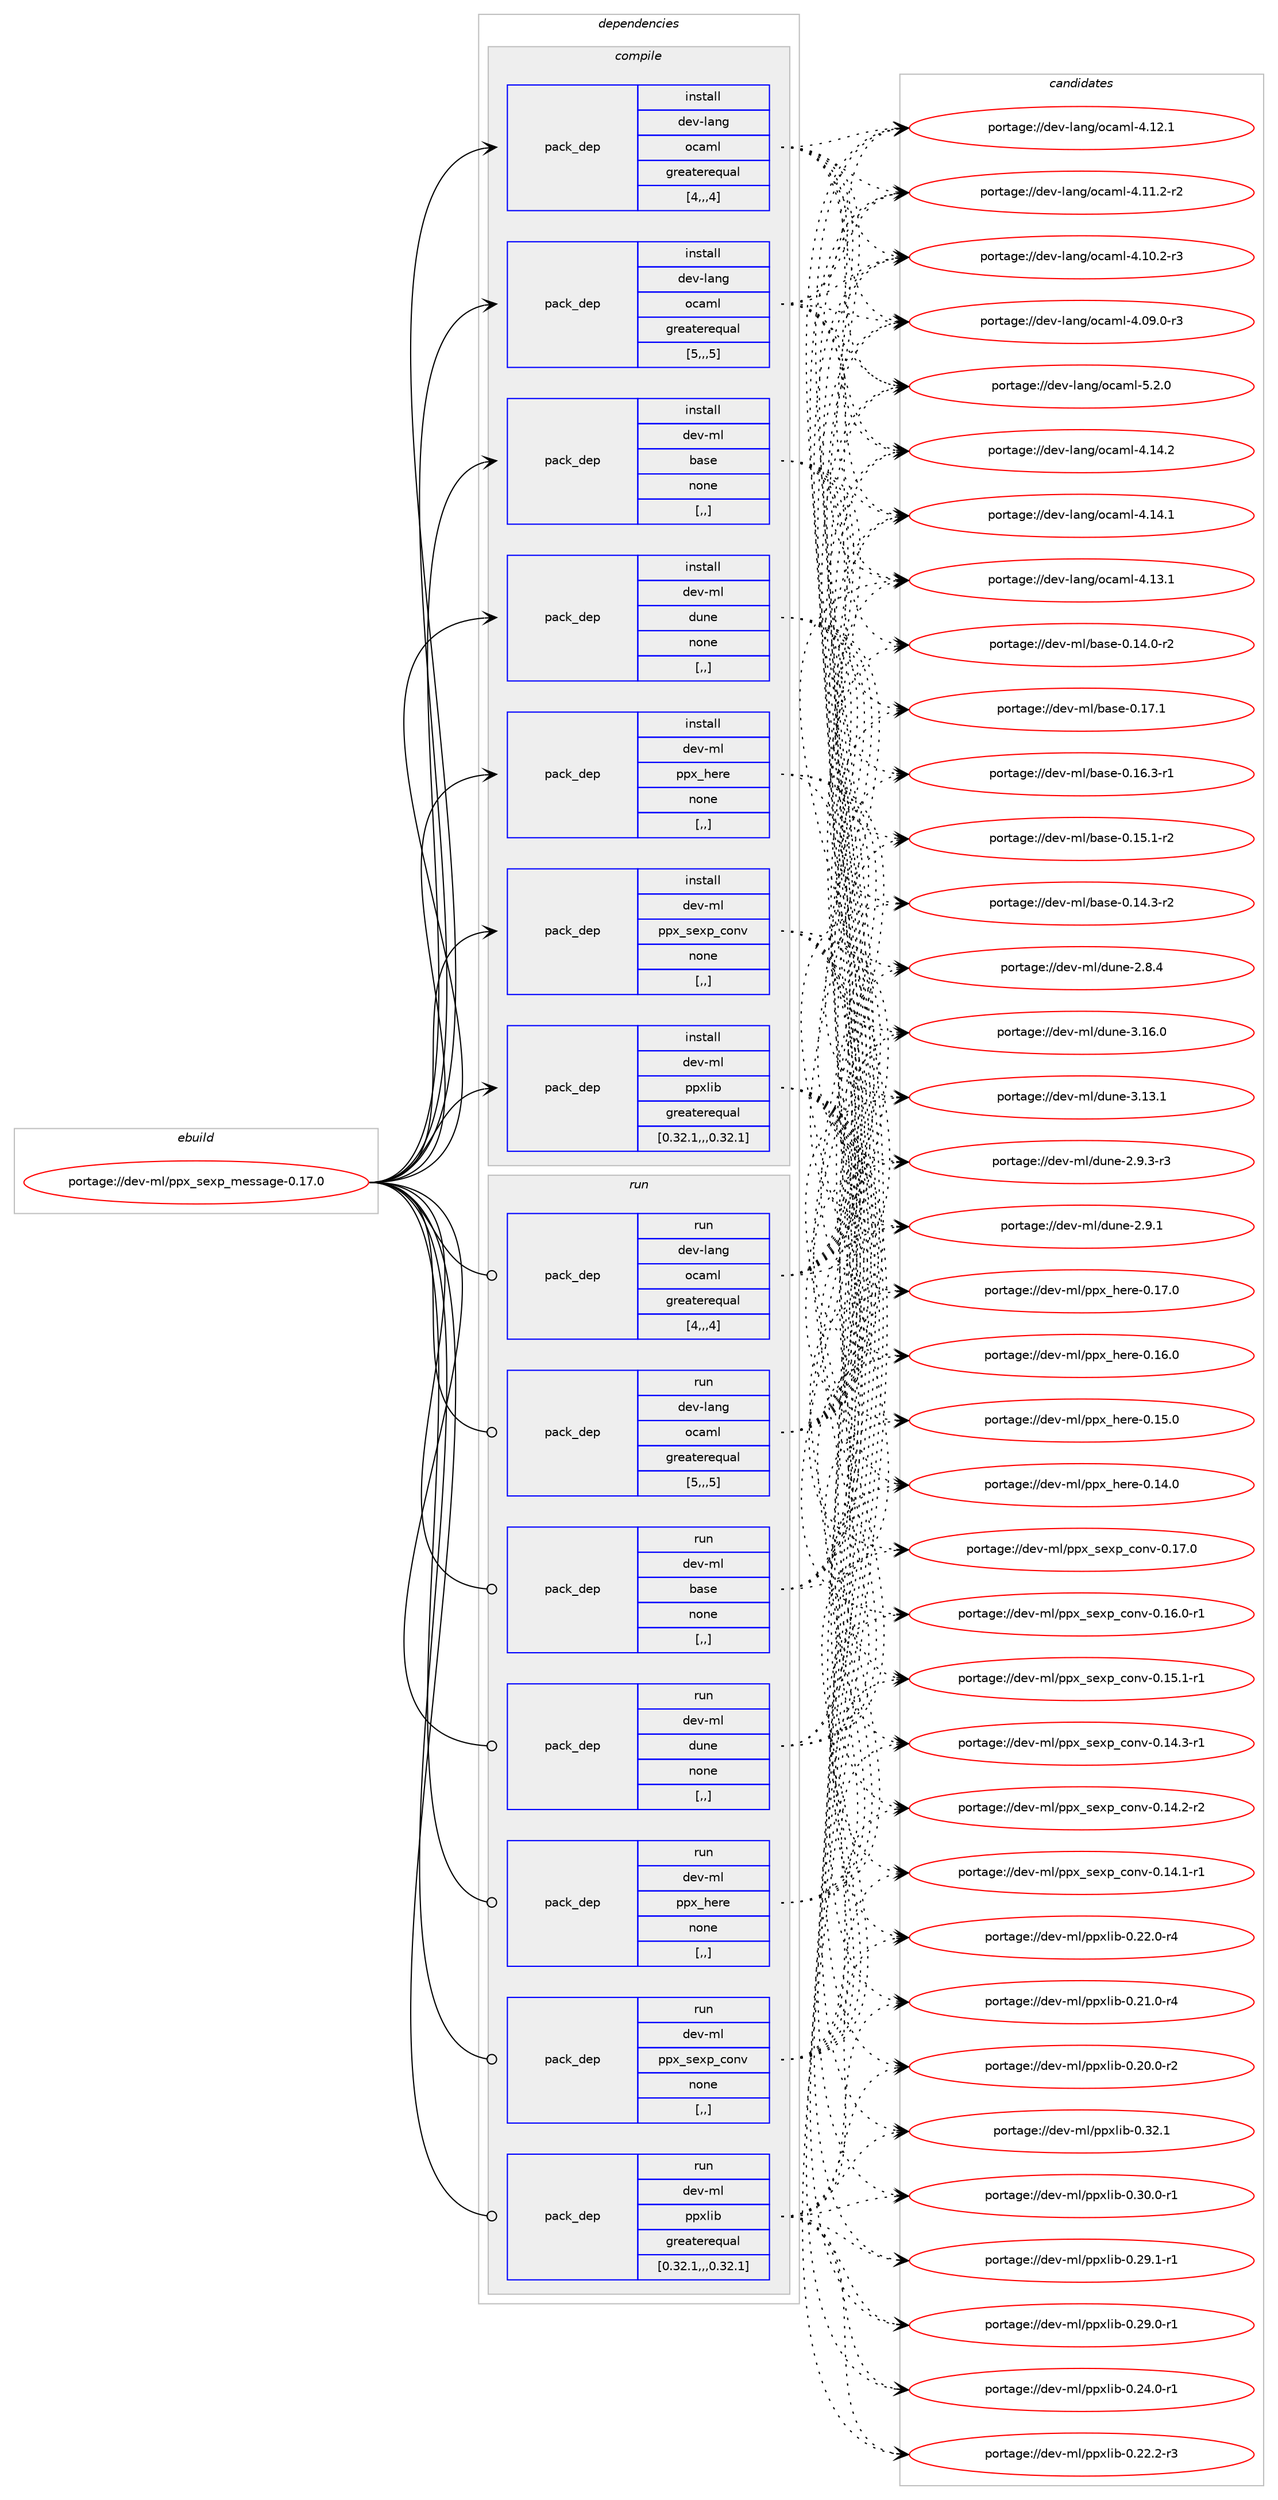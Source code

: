 digraph prolog {

# *************
# Graph options
# *************

newrank=true;
concentrate=true;
compound=true;
graph [rankdir=LR,fontname=Helvetica,fontsize=10,ranksep=1.5];#, ranksep=2.5, nodesep=0.2];
edge  [arrowhead=vee];
node  [fontname=Helvetica,fontsize=10];

# **********
# The ebuild
# **********

subgraph cluster_leftcol {
color=gray;
label=<<i>ebuild</i>>;
id [label="portage://dev-ml/ppx_sexp_message-0.17.0", color=red, width=4, href="../dev-ml/ppx_sexp_message-0.17.0.svg"];
}

# ****************
# The dependencies
# ****************

subgraph cluster_midcol {
color=gray;
label=<<i>dependencies</i>>;
subgraph cluster_compile {
fillcolor="#eeeeee";
style=filled;
label=<<i>compile</i>>;
subgraph pack453316 {
dependency618090 [label=<<TABLE BORDER="0" CELLBORDER="1" CELLSPACING="0" CELLPADDING="4" WIDTH="220"><TR><TD ROWSPAN="6" CELLPADDING="30">pack_dep</TD></TR><TR><TD WIDTH="110">install</TD></TR><TR><TD>dev-lang</TD></TR><TR><TD>ocaml</TD></TR><TR><TD>greaterequal</TD></TR><TR><TD>[4,,,4]</TD></TR></TABLE>>, shape=none, color=blue];
}
id:e -> dependency618090:w [weight=20,style="solid",arrowhead="vee"];
subgraph pack453317 {
dependency618091 [label=<<TABLE BORDER="0" CELLBORDER="1" CELLSPACING="0" CELLPADDING="4" WIDTH="220"><TR><TD ROWSPAN="6" CELLPADDING="30">pack_dep</TD></TR><TR><TD WIDTH="110">install</TD></TR><TR><TD>dev-lang</TD></TR><TR><TD>ocaml</TD></TR><TR><TD>greaterequal</TD></TR><TR><TD>[5,,,5]</TD></TR></TABLE>>, shape=none, color=blue];
}
id:e -> dependency618091:w [weight=20,style="solid",arrowhead="vee"];
subgraph pack453318 {
dependency618092 [label=<<TABLE BORDER="0" CELLBORDER="1" CELLSPACING="0" CELLPADDING="4" WIDTH="220"><TR><TD ROWSPAN="6" CELLPADDING="30">pack_dep</TD></TR><TR><TD WIDTH="110">install</TD></TR><TR><TD>dev-ml</TD></TR><TR><TD>base</TD></TR><TR><TD>none</TD></TR><TR><TD>[,,]</TD></TR></TABLE>>, shape=none, color=blue];
}
id:e -> dependency618092:w [weight=20,style="solid",arrowhead="vee"];
subgraph pack453319 {
dependency618093 [label=<<TABLE BORDER="0" CELLBORDER="1" CELLSPACING="0" CELLPADDING="4" WIDTH="220"><TR><TD ROWSPAN="6" CELLPADDING="30">pack_dep</TD></TR><TR><TD WIDTH="110">install</TD></TR><TR><TD>dev-ml</TD></TR><TR><TD>dune</TD></TR><TR><TD>none</TD></TR><TR><TD>[,,]</TD></TR></TABLE>>, shape=none, color=blue];
}
id:e -> dependency618093:w [weight=20,style="solid",arrowhead="vee"];
subgraph pack453320 {
dependency618094 [label=<<TABLE BORDER="0" CELLBORDER="1" CELLSPACING="0" CELLPADDING="4" WIDTH="220"><TR><TD ROWSPAN="6" CELLPADDING="30">pack_dep</TD></TR><TR><TD WIDTH="110">install</TD></TR><TR><TD>dev-ml</TD></TR><TR><TD>ppx_here</TD></TR><TR><TD>none</TD></TR><TR><TD>[,,]</TD></TR></TABLE>>, shape=none, color=blue];
}
id:e -> dependency618094:w [weight=20,style="solid",arrowhead="vee"];
subgraph pack453321 {
dependency618095 [label=<<TABLE BORDER="0" CELLBORDER="1" CELLSPACING="0" CELLPADDING="4" WIDTH="220"><TR><TD ROWSPAN="6" CELLPADDING="30">pack_dep</TD></TR><TR><TD WIDTH="110">install</TD></TR><TR><TD>dev-ml</TD></TR><TR><TD>ppx_sexp_conv</TD></TR><TR><TD>none</TD></TR><TR><TD>[,,]</TD></TR></TABLE>>, shape=none, color=blue];
}
id:e -> dependency618095:w [weight=20,style="solid",arrowhead="vee"];
subgraph pack453322 {
dependency618096 [label=<<TABLE BORDER="0" CELLBORDER="1" CELLSPACING="0" CELLPADDING="4" WIDTH="220"><TR><TD ROWSPAN="6" CELLPADDING="30">pack_dep</TD></TR><TR><TD WIDTH="110">install</TD></TR><TR><TD>dev-ml</TD></TR><TR><TD>ppxlib</TD></TR><TR><TD>greaterequal</TD></TR><TR><TD>[0.32.1,,,0.32.1]</TD></TR></TABLE>>, shape=none, color=blue];
}
id:e -> dependency618096:w [weight=20,style="solid",arrowhead="vee"];
}
subgraph cluster_compileandrun {
fillcolor="#eeeeee";
style=filled;
label=<<i>compile and run</i>>;
}
subgraph cluster_run {
fillcolor="#eeeeee";
style=filled;
label=<<i>run</i>>;
subgraph pack453323 {
dependency618097 [label=<<TABLE BORDER="0" CELLBORDER="1" CELLSPACING="0" CELLPADDING="4" WIDTH="220"><TR><TD ROWSPAN="6" CELLPADDING="30">pack_dep</TD></TR><TR><TD WIDTH="110">run</TD></TR><TR><TD>dev-lang</TD></TR><TR><TD>ocaml</TD></TR><TR><TD>greaterequal</TD></TR><TR><TD>[4,,,4]</TD></TR></TABLE>>, shape=none, color=blue];
}
id:e -> dependency618097:w [weight=20,style="solid",arrowhead="odot"];
subgraph pack453324 {
dependency618098 [label=<<TABLE BORDER="0" CELLBORDER="1" CELLSPACING="0" CELLPADDING="4" WIDTH="220"><TR><TD ROWSPAN="6" CELLPADDING="30">pack_dep</TD></TR><TR><TD WIDTH="110">run</TD></TR><TR><TD>dev-lang</TD></TR><TR><TD>ocaml</TD></TR><TR><TD>greaterequal</TD></TR><TR><TD>[5,,,5]</TD></TR></TABLE>>, shape=none, color=blue];
}
id:e -> dependency618098:w [weight=20,style="solid",arrowhead="odot"];
subgraph pack453325 {
dependency618099 [label=<<TABLE BORDER="0" CELLBORDER="1" CELLSPACING="0" CELLPADDING="4" WIDTH="220"><TR><TD ROWSPAN="6" CELLPADDING="30">pack_dep</TD></TR><TR><TD WIDTH="110">run</TD></TR><TR><TD>dev-ml</TD></TR><TR><TD>base</TD></TR><TR><TD>none</TD></TR><TR><TD>[,,]</TD></TR></TABLE>>, shape=none, color=blue];
}
id:e -> dependency618099:w [weight=20,style="solid",arrowhead="odot"];
subgraph pack453326 {
dependency618100 [label=<<TABLE BORDER="0" CELLBORDER="1" CELLSPACING="0" CELLPADDING="4" WIDTH="220"><TR><TD ROWSPAN="6" CELLPADDING="30">pack_dep</TD></TR><TR><TD WIDTH="110">run</TD></TR><TR><TD>dev-ml</TD></TR><TR><TD>dune</TD></TR><TR><TD>none</TD></TR><TR><TD>[,,]</TD></TR></TABLE>>, shape=none, color=blue];
}
id:e -> dependency618100:w [weight=20,style="solid",arrowhead="odot"];
subgraph pack453327 {
dependency618101 [label=<<TABLE BORDER="0" CELLBORDER="1" CELLSPACING="0" CELLPADDING="4" WIDTH="220"><TR><TD ROWSPAN="6" CELLPADDING="30">pack_dep</TD></TR><TR><TD WIDTH="110">run</TD></TR><TR><TD>dev-ml</TD></TR><TR><TD>ppx_here</TD></TR><TR><TD>none</TD></TR><TR><TD>[,,]</TD></TR></TABLE>>, shape=none, color=blue];
}
id:e -> dependency618101:w [weight=20,style="solid",arrowhead="odot"];
subgraph pack453328 {
dependency618102 [label=<<TABLE BORDER="0" CELLBORDER="1" CELLSPACING="0" CELLPADDING="4" WIDTH="220"><TR><TD ROWSPAN="6" CELLPADDING="30">pack_dep</TD></TR><TR><TD WIDTH="110">run</TD></TR><TR><TD>dev-ml</TD></TR><TR><TD>ppx_sexp_conv</TD></TR><TR><TD>none</TD></TR><TR><TD>[,,]</TD></TR></TABLE>>, shape=none, color=blue];
}
id:e -> dependency618102:w [weight=20,style="solid",arrowhead="odot"];
subgraph pack453329 {
dependency618103 [label=<<TABLE BORDER="0" CELLBORDER="1" CELLSPACING="0" CELLPADDING="4" WIDTH="220"><TR><TD ROWSPAN="6" CELLPADDING="30">pack_dep</TD></TR><TR><TD WIDTH="110">run</TD></TR><TR><TD>dev-ml</TD></TR><TR><TD>ppxlib</TD></TR><TR><TD>greaterequal</TD></TR><TR><TD>[0.32.1,,,0.32.1]</TD></TR></TABLE>>, shape=none, color=blue];
}
id:e -> dependency618103:w [weight=20,style="solid",arrowhead="odot"];
}
}

# **************
# The candidates
# **************

subgraph cluster_choices {
rank=same;
color=gray;
label=<<i>candidates</i>>;

subgraph choice453316 {
color=black;
nodesep=1;
choice1001011184510897110103471119997109108455346504648 [label="portage://dev-lang/ocaml-5.2.0", color=red, width=4,href="../dev-lang/ocaml-5.2.0.svg"];
choice100101118451089711010347111999710910845524649524650 [label="portage://dev-lang/ocaml-4.14.2", color=red, width=4,href="../dev-lang/ocaml-4.14.2.svg"];
choice100101118451089711010347111999710910845524649524649 [label="portage://dev-lang/ocaml-4.14.1", color=red, width=4,href="../dev-lang/ocaml-4.14.1.svg"];
choice100101118451089711010347111999710910845524649514649 [label="portage://dev-lang/ocaml-4.13.1", color=red, width=4,href="../dev-lang/ocaml-4.13.1.svg"];
choice100101118451089711010347111999710910845524649504649 [label="portage://dev-lang/ocaml-4.12.1", color=red, width=4,href="../dev-lang/ocaml-4.12.1.svg"];
choice1001011184510897110103471119997109108455246494946504511450 [label="portage://dev-lang/ocaml-4.11.2-r2", color=red, width=4,href="../dev-lang/ocaml-4.11.2-r2.svg"];
choice1001011184510897110103471119997109108455246494846504511451 [label="portage://dev-lang/ocaml-4.10.2-r3", color=red, width=4,href="../dev-lang/ocaml-4.10.2-r3.svg"];
choice1001011184510897110103471119997109108455246485746484511451 [label="portage://dev-lang/ocaml-4.09.0-r3", color=red, width=4,href="../dev-lang/ocaml-4.09.0-r3.svg"];
dependency618090:e -> choice1001011184510897110103471119997109108455346504648:w [style=dotted,weight="100"];
dependency618090:e -> choice100101118451089711010347111999710910845524649524650:w [style=dotted,weight="100"];
dependency618090:e -> choice100101118451089711010347111999710910845524649524649:w [style=dotted,weight="100"];
dependency618090:e -> choice100101118451089711010347111999710910845524649514649:w [style=dotted,weight="100"];
dependency618090:e -> choice100101118451089711010347111999710910845524649504649:w [style=dotted,weight="100"];
dependency618090:e -> choice1001011184510897110103471119997109108455246494946504511450:w [style=dotted,weight="100"];
dependency618090:e -> choice1001011184510897110103471119997109108455246494846504511451:w [style=dotted,weight="100"];
dependency618090:e -> choice1001011184510897110103471119997109108455246485746484511451:w [style=dotted,weight="100"];
}
subgraph choice453317 {
color=black;
nodesep=1;
choice1001011184510897110103471119997109108455346504648 [label="portage://dev-lang/ocaml-5.2.0", color=red, width=4,href="../dev-lang/ocaml-5.2.0.svg"];
choice100101118451089711010347111999710910845524649524650 [label="portage://dev-lang/ocaml-4.14.2", color=red, width=4,href="../dev-lang/ocaml-4.14.2.svg"];
choice100101118451089711010347111999710910845524649524649 [label="portage://dev-lang/ocaml-4.14.1", color=red, width=4,href="../dev-lang/ocaml-4.14.1.svg"];
choice100101118451089711010347111999710910845524649514649 [label="portage://dev-lang/ocaml-4.13.1", color=red, width=4,href="../dev-lang/ocaml-4.13.1.svg"];
choice100101118451089711010347111999710910845524649504649 [label="portage://dev-lang/ocaml-4.12.1", color=red, width=4,href="../dev-lang/ocaml-4.12.1.svg"];
choice1001011184510897110103471119997109108455246494946504511450 [label="portage://dev-lang/ocaml-4.11.2-r2", color=red, width=4,href="../dev-lang/ocaml-4.11.2-r2.svg"];
choice1001011184510897110103471119997109108455246494846504511451 [label="portage://dev-lang/ocaml-4.10.2-r3", color=red, width=4,href="../dev-lang/ocaml-4.10.2-r3.svg"];
choice1001011184510897110103471119997109108455246485746484511451 [label="portage://dev-lang/ocaml-4.09.0-r3", color=red, width=4,href="../dev-lang/ocaml-4.09.0-r3.svg"];
dependency618091:e -> choice1001011184510897110103471119997109108455346504648:w [style=dotted,weight="100"];
dependency618091:e -> choice100101118451089711010347111999710910845524649524650:w [style=dotted,weight="100"];
dependency618091:e -> choice100101118451089711010347111999710910845524649524649:w [style=dotted,weight="100"];
dependency618091:e -> choice100101118451089711010347111999710910845524649514649:w [style=dotted,weight="100"];
dependency618091:e -> choice100101118451089711010347111999710910845524649504649:w [style=dotted,weight="100"];
dependency618091:e -> choice1001011184510897110103471119997109108455246494946504511450:w [style=dotted,weight="100"];
dependency618091:e -> choice1001011184510897110103471119997109108455246494846504511451:w [style=dotted,weight="100"];
dependency618091:e -> choice1001011184510897110103471119997109108455246485746484511451:w [style=dotted,weight="100"];
}
subgraph choice453318 {
color=black;
nodesep=1;
choice1001011184510910847989711510145484649554649 [label="portage://dev-ml/base-0.17.1", color=red, width=4,href="../dev-ml/base-0.17.1.svg"];
choice10010111845109108479897115101454846495446514511449 [label="portage://dev-ml/base-0.16.3-r1", color=red, width=4,href="../dev-ml/base-0.16.3-r1.svg"];
choice10010111845109108479897115101454846495346494511450 [label="portage://dev-ml/base-0.15.1-r2", color=red, width=4,href="../dev-ml/base-0.15.1-r2.svg"];
choice10010111845109108479897115101454846495246514511450 [label="portage://dev-ml/base-0.14.3-r2", color=red, width=4,href="../dev-ml/base-0.14.3-r2.svg"];
choice10010111845109108479897115101454846495246484511450 [label="portage://dev-ml/base-0.14.0-r2", color=red, width=4,href="../dev-ml/base-0.14.0-r2.svg"];
dependency618092:e -> choice1001011184510910847989711510145484649554649:w [style=dotted,weight="100"];
dependency618092:e -> choice10010111845109108479897115101454846495446514511449:w [style=dotted,weight="100"];
dependency618092:e -> choice10010111845109108479897115101454846495346494511450:w [style=dotted,weight="100"];
dependency618092:e -> choice10010111845109108479897115101454846495246514511450:w [style=dotted,weight="100"];
dependency618092:e -> choice10010111845109108479897115101454846495246484511450:w [style=dotted,weight="100"];
}
subgraph choice453319 {
color=black;
nodesep=1;
choice100101118451091084710011711010145514649544648 [label="portage://dev-ml/dune-3.16.0", color=red, width=4,href="../dev-ml/dune-3.16.0.svg"];
choice100101118451091084710011711010145514649514649 [label="portage://dev-ml/dune-3.13.1", color=red, width=4,href="../dev-ml/dune-3.13.1.svg"];
choice10010111845109108471001171101014550465746514511451 [label="portage://dev-ml/dune-2.9.3-r3", color=red, width=4,href="../dev-ml/dune-2.9.3-r3.svg"];
choice1001011184510910847100117110101455046574649 [label="portage://dev-ml/dune-2.9.1", color=red, width=4,href="../dev-ml/dune-2.9.1.svg"];
choice1001011184510910847100117110101455046564652 [label="portage://dev-ml/dune-2.8.4", color=red, width=4,href="../dev-ml/dune-2.8.4.svg"];
dependency618093:e -> choice100101118451091084710011711010145514649544648:w [style=dotted,weight="100"];
dependency618093:e -> choice100101118451091084710011711010145514649514649:w [style=dotted,weight="100"];
dependency618093:e -> choice10010111845109108471001171101014550465746514511451:w [style=dotted,weight="100"];
dependency618093:e -> choice1001011184510910847100117110101455046574649:w [style=dotted,weight="100"];
dependency618093:e -> choice1001011184510910847100117110101455046564652:w [style=dotted,weight="100"];
}
subgraph choice453320 {
color=black;
nodesep=1;
choice10010111845109108471121121209510410111410145484649554648 [label="portage://dev-ml/ppx_here-0.17.0", color=red, width=4,href="../dev-ml/ppx_here-0.17.0.svg"];
choice10010111845109108471121121209510410111410145484649544648 [label="portage://dev-ml/ppx_here-0.16.0", color=red, width=4,href="../dev-ml/ppx_here-0.16.0.svg"];
choice10010111845109108471121121209510410111410145484649534648 [label="portage://dev-ml/ppx_here-0.15.0", color=red, width=4,href="../dev-ml/ppx_here-0.15.0.svg"];
choice10010111845109108471121121209510410111410145484649524648 [label="portage://dev-ml/ppx_here-0.14.0", color=red, width=4,href="../dev-ml/ppx_here-0.14.0.svg"];
dependency618094:e -> choice10010111845109108471121121209510410111410145484649554648:w [style=dotted,weight="100"];
dependency618094:e -> choice10010111845109108471121121209510410111410145484649544648:w [style=dotted,weight="100"];
dependency618094:e -> choice10010111845109108471121121209510410111410145484649534648:w [style=dotted,weight="100"];
dependency618094:e -> choice10010111845109108471121121209510410111410145484649524648:w [style=dotted,weight="100"];
}
subgraph choice453321 {
color=black;
nodesep=1;
choice100101118451091084711211212095115101120112959911111011845484649554648 [label="portage://dev-ml/ppx_sexp_conv-0.17.0", color=red, width=4,href="../dev-ml/ppx_sexp_conv-0.17.0.svg"];
choice1001011184510910847112112120951151011201129599111110118454846495446484511449 [label="portage://dev-ml/ppx_sexp_conv-0.16.0-r1", color=red, width=4,href="../dev-ml/ppx_sexp_conv-0.16.0-r1.svg"];
choice1001011184510910847112112120951151011201129599111110118454846495346494511449 [label="portage://dev-ml/ppx_sexp_conv-0.15.1-r1", color=red, width=4,href="../dev-ml/ppx_sexp_conv-0.15.1-r1.svg"];
choice1001011184510910847112112120951151011201129599111110118454846495246514511449 [label="portage://dev-ml/ppx_sexp_conv-0.14.3-r1", color=red, width=4,href="../dev-ml/ppx_sexp_conv-0.14.3-r1.svg"];
choice1001011184510910847112112120951151011201129599111110118454846495246504511450 [label="portage://dev-ml/ppx_sexp_conv-0.14.2-r2", color=red, width=4,href="../dev-ml/ppx_sexp_conv-0.14.2-r2.svg"];
choice1001011184510910847112112120951151011201129599111110118454846495246494511449 [label="portage://dev-ml/ppx_sexp_conv-0.14.1-r1", color=red, width=4,href="../dev-ml/ppx_sexp_conv-0.14.1-r1.svg"];
dependency618095:e -> choice100101118451091084711211212095115101120112959911111011845484649554648:w [style=dotted,weight="100"];
dependency618095:e -> choice1001011184510910847112112120951151011201129599111110118454846495446484511449:w [style=dotted,weight="100"];
dependency618095:e -> choice1001011184510910847112112120951151011201129599111110118454846495346494511449:w [style=dotted,weight="100"];
dependency618095:e -> choice1001011184510910847112112120951151011201129599111110118454846495246514511449:w [style=dotted,weight="100"];
dependency618095:e -> choice1001011184510910847112112120951151011201129599111110118454846495246504511450:w [style=dotted,weight="100"];
dependency618095:e -> choice1001011184510910847112112120951151011201129599111110118454846495246494511449:w [style=dotted,weight="100"];
}
subgraph choice453322 {
color=black;
nodesep=1;
choice10010111845109108471121121201081059845484651504649 [label="portage://dev-ml/ppxlib-0.32.1", color=red, width=4,href="../dev-ml/ppxlib-0.32.1.svg"];
choice100101118451091084711211212010810598454846514846484511449 [label="portage://dev-ml/ppxlib-0.30.0-r1", color=red, width=4,href="../dev-ml/ppxlib-0.30.0-r1.svg"];
choice100101118451091084711211212010810598454846505746494511449 [label="portage://dev-ml/ppxlib-0.29.1-r1", color=red, width=4,href="../dev-ml/ppxlib-0.29.1-r1.svg"];
choice100101118451091084711211212010810598454846505746484511449 [label="portage://dev-ml/ppxlib-0.29.0-r1", color=red, width=4,href="../dev-ml/ppxlib-0.29.0-r1.svg"];
choice100101118451091084711211212010810598454846505246484511449 [label="portage://dev-ml/ppxlib-0.24.0-r1", color=red, width=4,href="../dev-ml/ppxlib-0.24.0-r1.svg"];
choice100101118451091084711211212010810598454846505046504511451 [label="portage://dev-ml/ppxlib-0.22.2-r3", color=red, width=4,href="../dev-ml/ppxlib-0.22.2-r3.svg"];
choice100101118451091084711211212010810598454846505046484511452 [label="portage://dev-ml/ppxlib-0.22.0-r4", color=red, width=4,href="../dev-ml/ppxlib-0.22.0-r4.svg"];
choice100101118451091084711211212010810598454846504946484511452 [label="portage://dev-ml/ppxlib-0.21.0-r4", color=red, width=4,href="../dev-ml/ppxlib-0.21.0-r4.svg"];
choice100101118451091084711211212010810598454846504846484511450 [label="portage://dev-ml/ppxlib-0.20.0-r2", color=red, width=4,href="../dev-ml/ppxlib-0.20.0-r2.svg"];
dependency618096:e -> choice10010111845109108471121121201081059845484651504649:w [style=dotted,weight="100"];
dependency618096:e -> choice100101118451091084711211212010810598454846514846484511449:w [style=dotted,weight="100"];
dependency618096:e -> choice100101118451091084711211212010810598454846505746494511449:w [style=dotted,weight="100"];
dependency618096:e -> choice100101118451091084711211212010810598454846505746484511449:w [style=dotted,weight="100"];
dependency618096:e -> choice100101118451091084711211212010810598454846505246484511449:w [style=dotted,weight="100"];
dependency618096:e -> choice100101118451091084711211212010810598454846505046504511451:w [style=dotted,weight="100"];
dependency618096:e -> choice100101118451091084711211212010810598454846505046484511452:w [style=dotted,weight="100"];
dependency618096:e -> choice100101118451091084711211212010810598454846504946484511452:w [style=dotted,weight="100"];
dependency618096:e -> choice100101118451091084711211212010810598454846504846484511450:w [style=dotted,weight="100"];
}
subgraph choice453323 {
color=black;
nodesep=1;
choice1001011184510897110103471119997109108455346504648 [label="portage://dev-lang/ocaml-5.2.0", color=red, width=4,href="../dev-lang/ocaml-5.2.0.svg"];
choice100101118451089711010347111999710910845524649524650 [label="portage://dev-lang/ocaml-4.14.2", color=red, width=4,href="../dev-lang/ocaml-4.14.2.svg"];
choice100101118451089711010347111999710910845524649524649 [label="portage://dev-lang/ocaml-4.14.1", color=red, width=4,href="../dev-lang/ocaml-4.14.1.svg"];
choice100101118451089711010347111999710910845524649514649 [label="portage://dev-lang/ocaml-4.13.1", color=red, width=4,href="../dev-lang/ocaml-4.13.1.svg"];
choice100101118451089711010347111999710910845524649504649 [label="portage://dev-lang/ocaml-4.12.1", color=red, width=4,href="../dev-lang/ocaml-4.12.1.svg"];
choice1001011184510897110103471119997109108455246494946504511450 [label="portage://dev-lang/ocaml-4.11.2-r2", color=red, width=4,href="../dev-lang/ocaml-4.11.2-r2.svg"];
choice1001011184510897110103471119997109108455246494846504511451 [label="portage://dev-lang/ocaml-4.10.2-r3", color=red, width=4,href="../dev-lang/ocaml-4.10.2-r3.svg"];
choice1001011184510897110103471119997109108455246485746484511451 [label="portage://dev-lang/ocaml-4.09.0-r3", color=red, width=4,href="../dev-lang/ocaml-4.09.0-r3.svg"];
dependency618097:e -> choice1001011184510897110103471119997109108455346504648:w [style=dotted,weight="100"];
dependency618097:e -> choice100101118451089711010347111999710910845524649524650:w [style=dotted,weight="100"];
dependency618097:e -> choice100101118451089711010347111999710910845524649524649:w [style=dotted,weight="100"];
dependency618097:e -> choice100101118451089711010347111999710910845524649514649:w [style=dotted,weight="100"];
dependency618097:e -> choice100101118451089711010347111999710910845524649504649:w [style=dotted,weight="100"];
dependency618097:e -> choice1001011184510897110103471119997109108455246494946504511450:w [style=dotted,weight="100"];
dependency618097:e -> choice1001011184510897110103471119997109108455246494846504511451:w [style=dotted,weight="100"];
dependency618097:e -> choice1001011184510897110103471119997109108455246485746484511451:w [style=dotted,weight="100"];
}
subgraph choice453324 {
color=black;
nodesep=1;
choice1001011184510897110103471119997109108455346504648 [label="portage://dev-lang/ocaml-5.2.0", color=red, width=4,href="../dev-lang/ocaml-5.2.0.svg"];
choice100101118451089711010347111999710910845524649524650 [label="portage://dev-lang/ocaml-4.14.2", color=red, width=4,href="../dev-lang/ocaml-4.14.2.svg"];
choice100101118451089711010347111999710910845524649524649 [label="portage://dev-lang/ocaml-4.14.1", color=red, width=4,href="../dev-lang/ocaml-4.14.1.svg"];
choice100101118451089711010347111999710910845524649514649 [label="portage://dev-lang/ocaml-4.13.1", color=red, width=4,href="../dev-lang/ocaml-4.13.1.svg"];
choice100101118451089711010347111999710910845524649504649 [label="portage://dev-lang/ocaml-4.12.1", color=red, width=4,href="../dev-lang/ocaml-4.12.1.svg"];
choice1001011184510897110103471119997109108455246494946504511450 [label="portage://dev-lang/ocaml-4.11.2-r2", color=red, width=4,href="../dev-lang/ocaml-4.11.2-r2.svg"];
choice1001011184510897110103471119997109108455246494846504511451 [label="portage://dev-lang/ocaml-4.10.2-r3", color=red, width=4,href="../dev-lang/ocaml-4.10.2-r3.svg"];
choice1001011184510897110103471119997109108455246485746484511451 [label="portage://dev-lang/ocaml-4.09.0-r3", color=red, width=4,href="../dev-lang/ocaml-4.09.0-r3.svg"];
dependency618098:e -> choice1001011184510897110103471119997109108455346504648:w [style=dotted,weight="100"];
dependency618098:e -> choice100101118451089711010347111999710910845524649524650:w [style=dotted,weight="100"];
dependency618098:e -> choice100101118451089711010347111999710910845524649524649:w [style=dotted,weight="100"];
dependency618098:e -> choice100101118451089711010347111999710910845524649514649:w [style=dotted,weight="100"];
dependency618098:e -> choice100101118451089711010347111999710910845524649504649:w [style=dotted,weight="100"];
dependency618098:e -> choice1001011184510897110103471119997109108455246494946504511450:w [style=dotted,weight="100"];
dependency618098:e -> choice1001011184510897110103471119997109108455246494846504511451:w [style=dotted,weight="100"];
dependency618098:e -> choice1001011184510897110103471119997109108455246485746484511451:w [style=dotted,weight="100"];
}
subgraph choice453325 {
color=black;
nodesep=1;
choice1001011184510910847989711510145484649554649 [label="portage://dev-ml/base-0.17.1", color=red, width=4,href="../dev-ml/base-0.17.1.svg"];
choice10010111845109108479897115101454846495446514511449 [label="portage://dev-ml/base-0.16.3-r1", color=red, width=4,href="../dev-ml/base-0.16.3-r1.svg"];
choice10010111845109108479897115101454846495346494511450 [label="portage://dev-ml/base-0.15.1-r2", color=red, width=4,href="../dev-ml/base-0.15.1-r2.svg"];
choice10010111845109108479897115101454846495246514511450 [label="portage://dev-ml/base-0.14.3-r2", color=red, width=4,href="../dev-ml/base-0.14.3-r2.svg"];
choice10010111845109108479897115101454846495246484511450 [label="portage://dev-ml/base-0.14.0-r2", color=red, width=4,href="../dev-ml/base-0.14.0-r2.svg"];
dependency618099:e -> choice1001011184510910847989711510145484649554649:w [style=dotted,weight="100"];
dependency618099:e -> choice10010111845109108479897115101454846495446514511449:w [style=dotted,weight="100"];
dependency618099:e -> choice10010111845109108479897115101454846495346494511450:w [style=dotted,weight="100"];
dependency618099:e -> choice10010111845109108479897115101454846495246514511450:w [style=dotted,weight="100"];
dependency618099:e -> choice10010111845109108479897115101454846495246484511450:w [style=dotted,weight="100"];
}
subgraph choice453326 {
color=black;
nodesep=1;
choice100101118451091084710011711010145514649544648 [label="portage://dev-ml/dune-3.16.0", color=red, width=4,href="../dev-ml/dune-3.16.0.svg"];
choice100101118451091084710011711010145514649514649 [label="portage://dev-ml/dune-3.13.1", color=red, width=4,href="../dev-ml/dune-3.13.1.svg"];
choice10010111845109108471001171101014550465746514511451 [label="portage://dev-ml/dune-2.9.3-r3", color=red, width=4,href="../dev-ml/dune-2.9.3-r3.svg"];
choice1001011184510910847100117110101455046574649 [label="portage://dev-ml/dune-2.9.1", color=red, width=4,href="../dev-ml/dune-2.9.1.svg"];
choice1001011184510910847100117110101455046564652 [label="portage://dev-ml/dune-2.8.4", color=red, width=4,href="../dev-ml/dune-2.8.4.svg"];
dependency618100:e -> choice100101118451091084710011711010145514649544648:w [style=dotted,weight="100"];
dependency618100:e -> choice100101118451091084710011711010145514649514649:w [style=dotted,weight="100"];
dependency618100:e -> choice10010111845109108471001171101014550465746514511451:w [style=dotted,weight="100"];
dependency618100:e -> choice1001011184510910847100117110101455046574649:w [style=dotted,weight="100"];
dependency618100:e -> choice1001011184510910847100117110101455046564652:w [style=dotted,weight="100"];
}
subgraph choice453327 {
color=black;
nodesep=1;
choice10010111845109108471121121209510410111410145484649554648 [label="portage://dev-ml/ppx_here-0.17.0", color=red, width=4,href="../dev-ml/ppx_here-0.17.0.svg"];
choice10010111845109108471121121209510410111410145484649544648 [label="portage://dev-ml/ppx_here-0.16.0", color=red, width=4,href="../dev-ml/ppx_here-0.16.0.svg"];
choice10010111845109108471121121209510410111410145484649534648 [label="portage://dev-ml/ppx_here-0.15.0", color=red, width=4,href="../dev-ml/ppx_here-0.15.0.svg"];
choice10010111845109108471121121209510410111410145484649524648 [label="portage://dev-ml/ppx_here-0.14.0", color=red, width=4,href="../dev-ml/ppx_here-0.14.0.svg"];
dependency618101:e -> choice10010111845109108471121121209510410111410145484649554648:w [style=dotted,weight="100"];
dependency618101:e -> choice10010111845109108471121121209510410111410145484649544648:w [style=dotted,weight="100"];
dependency618101:e -> choice10010111845109108471121121209510410111410145484649534648:w [style=dotted,weight="100"];
dependency618101:e -> choice10010111845109108471121121209510410111410145484649524648:w [style=dotted,weight="100"];
}
subgraph choice453328 {
color=black;
nodesep=1;
choice100101118451091084711211212095115101120112959911111011845484649554648 [label="portage://dev-ml/ppx_sexp_conv-0.17.0", color=red, width=4,href="../dev-ml/ppx_sexp_conv-0.17.0.svg"];
choice1001011184510910847112112120951151011201129599111110118454846495446484511449 [label="portage://dev-ml/ppx_sexp_conv-0.16.0-r1", color=red, width=4,href="../dev-ml/ppx_sexp_conv-0.16.0-r1.svg"];
choice1001011184510910847112112120951151011201129599111110118454846495346494511449 [label="portage://dev-ml/ppx_sexp_conv-0.15.1-r1", color=red, width=4,href="../dev-ml/ppx_sexp_conv-0.15.1-r1.svg"];
choice1001011184510910847112112120951151011201129599111110118454846495246514511449 [label="portage://dev-ml/ppx_sexp_conv-0.14.3-r1", color=red, width=4,href="../dev-ml/ppx_sexp_conv-0.14.3-r1.svg"];
choice1001011184510910847112112120951151011201129599111110118454846495246504511450 [label="portage://dev-ml/ppx_sexp_conv-0.14.2-r2", color=red, width=4,href="../dev-ml/ppx_sexp_conv-0.14.2-r2.svg"];
choice1001011184510910847112112120951151011201129599111110118454846495246494511449 [label="portage://dev-ml/ppx_sexp_conv-0.14.1-r1", color=red, width=4,href="../dev-ml/ppx_sexp_conv-0.14.1-r1.svg"];
dependency618102:e -> choice100101118451091084711211212095115101120112959911111011845484649554648:w [style=dotted,weight="100"];
dependency618102:e -> choice1001011184510910847112112120951151011201129599111110118454846495446484511449:w [style=dotted,weight="100"];
dependency618102:e -> choice1001011184510910847112112120951151011201129599111110118454846495346494511449:w [style=dotted,weight="100"];
dependency618102:e -> choice1001011184510910847112112120951151011201129599111110118454846495246514511449:w [style=dotted,weight="100"];
dependency618102:e -> choice1001011184510910847112112120951151011201129599111110118454846495246504511450:w [style=dotted,weight="100"];
dependency618102:e -> choice1001011184510910847112112120951151011201129599111110118454846495246494511449:w [style=dotted,weight="100"];
}
subgraph choice453329 {
color=black;
nodesep=1;
choice10010111845109108471121121201081059845484651504649 [label="portage://dev-ml/ppxlib-0.32.1", color=red, width=4,href="../dev-ml/ppxlib-0.32.1.svg"];
choice100101118451091084711211212010810598454846514846484511449 [label="portage://dev-ml/ppxlib-0.30.0-r1", color=red, width=4,href="../dev-ml/ppxlib-0.30.0-r1.svg"];
choice100101118451091084711211212010810598454846505746494511449 [label="portage://dev-ml/ppxlib-0.29.1-r1", color=red, width=4,href="../dev-ml/ppxlib-0.29.1-r1.svg"];
choice100101118451091084711211212010810598454846505746484511449 [label="portage://dev-ml/ppxlib-0.29.0-r1", color=red, width=4,href="../dev-ml/ppxlib-0.29.0-r1.svg"];
choice100101118451091084711211212010810598454846505246484511449 [label="portage://dev-ml/ppxlib-0.24.0-r1", color=red, width=4,href="../dev-ml/ppxlib-0.24.0-r1.svg"];
choice100101118451091084711211212010810598454846505046504511451 [label="portage://dev-ml/ppxlib-0.22.2-r3", color=red, width=4,href="../dev-ml/ppxlib-0.22.2-r3.svg"];
choice100101118451091084711211212010810598454846505046484511452 [label="portage://dev-ml/ppxlib-0.22.0-r4", color=red, width=4,href="../dev-ml/ppxlib-0.22.0-r4.svg"];
choice100101118451091084711211212010810598454846504946484511452 [label="portage://dev-ml/ppxlib-0.21.0-r4", color=red, width=4,href="../dev-ml/ppxlib-0.21.0-r4.svg"];
choice100101118451091084711211212010810598454846504846484511450 [label="portage://dev-ml/ppxlib-0.20.0-r2", color=red, width=4,href="../dev-ml/ppxlib-0.20.0-r2.svg"];
dependency618103:e -> choice10010111845109108471121121201081059845484651504649:w [style=dotted,weight="100"];
dependency618103:e -> choice100101118451091084711211212010810598454846514846484511449:w [style=dotted,weight="100"];
dependency618103:e -> choice100101118451091084711211212010810598454846505746494511449:w [style=dotted,weight="100"];
dependency618103:e -> choice100101118451091084711211212010810598454846505746484511449:w [style=dotted,weight="100"];
dependency618103:e -> choice100101118451091084711211212010810598454846505246484511449:w [style=dotted,weight="100"];
dependency618103:e -> choice100101118451091084711211212010810598454846505046504511451:w [style=dotted,weight="100"];
dependency618103:e -> choice100101118451091084711211212010810598454846505046484511452:w [style=dotted,weight="100"];
dependency618103:e -> choice100101118451091084711211212010810598454846504946484511452:w [style=dotted,weight="100"];
dependency618103:e -> choice100101118451091084711211212010810598454846504846484511450:w [style=dotted,weight="100"];
}
}

}
